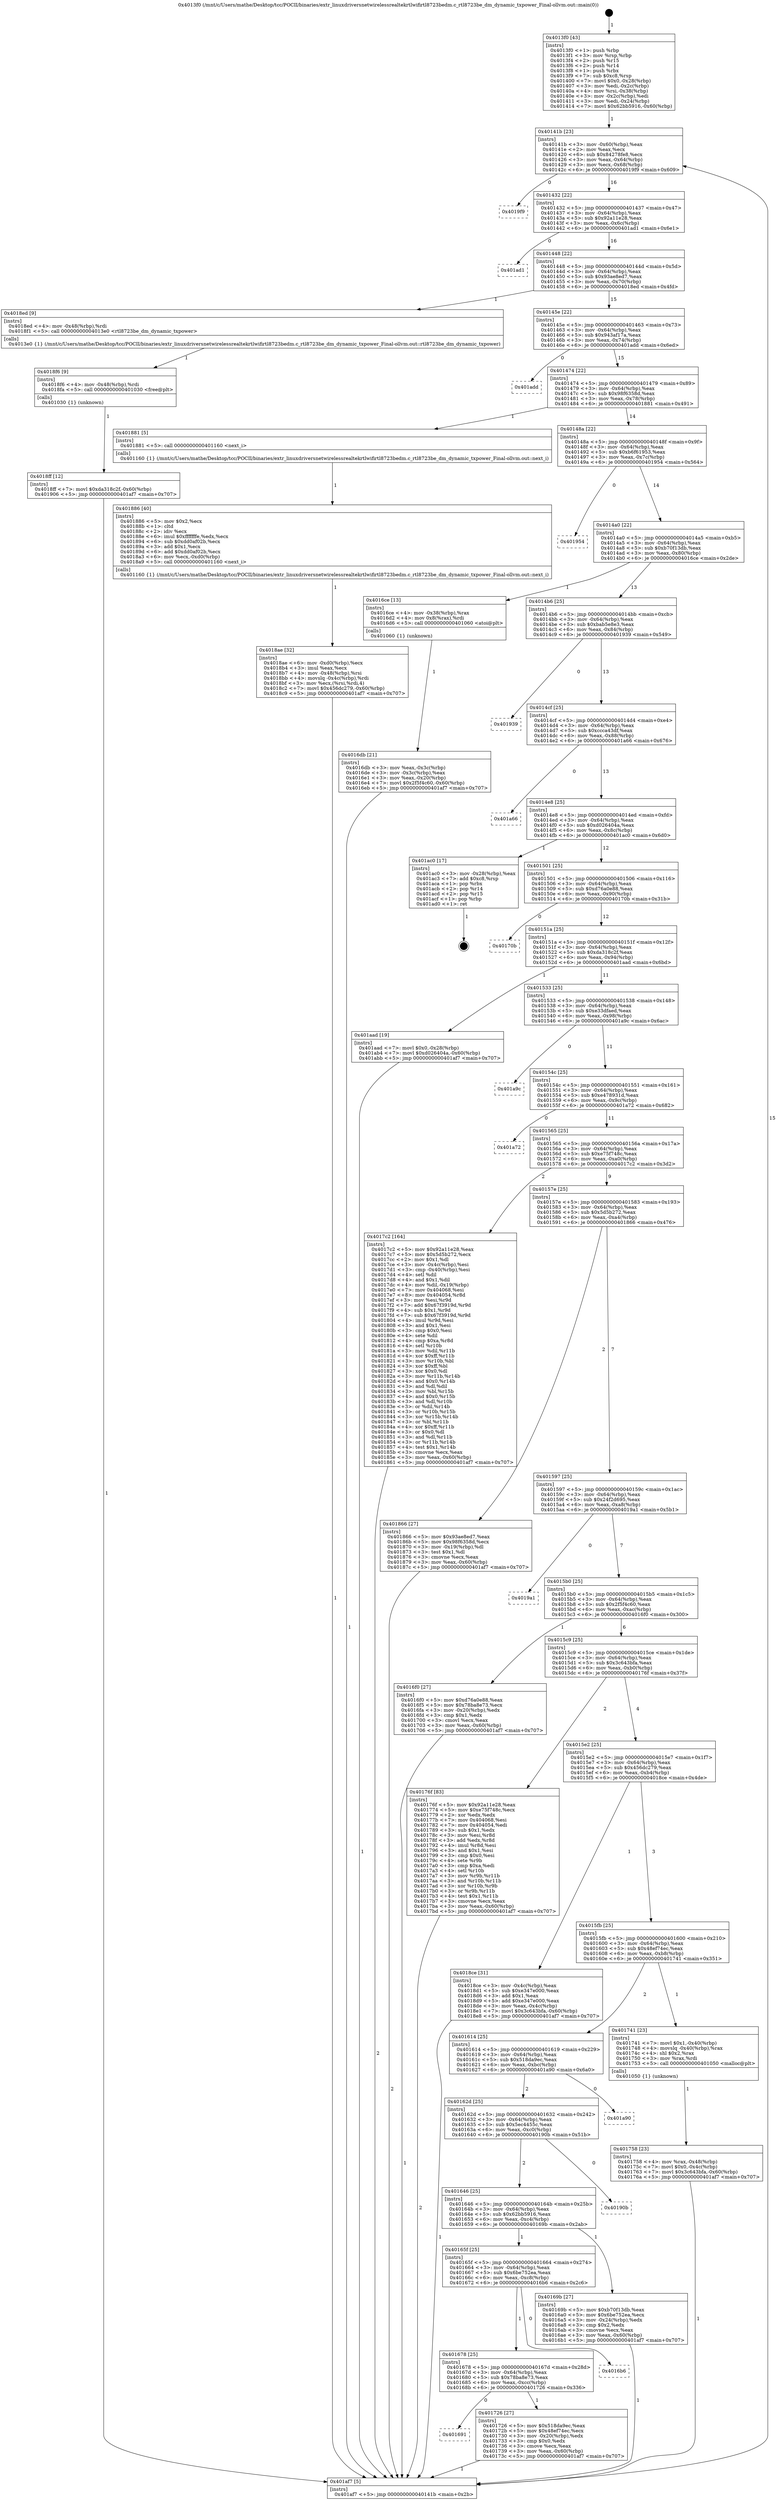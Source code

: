 digraph "0x4013f0" {
  label = "0x4013f0 (/mnt/c/Users/mathe/Desktop/tcc/POCII/binaries/extr_linuxdriversnetwirelessrealtekrtlwifirtl8723bedm.c_rtl8723be_dm_dynamic_txpower_Final-ollvm.out::main(0))"
  labelloc = "t"
  node[shape=record]

  Entry [label="",width=0.3,height=0.3,shape=circle,fillcolor=black,style=filled]
  "0x40141b" [label="{
     0x40141b [23]\l
     | [instrs]\l
     &nbsp;&nbsp;0x40141b \<+3\>: mov -0x60(%rbp),%eax\l
     &nbsp;&nbsp;0x40141e \<+2\>: mov %eax,%ecx\l
     &nbsp;&nbsp;0x401420 \<+6\>: sub $0x84278fe8,%ecx\l
     &nbsp;&nbsp;0x401426 \<+3\>: mov %eax,-0x64(%rbp)\l
     &nbsp;&nbsp;0x401429 \<+3\>: mov %ecx,-0x68(%rbp)\l
     &nbsp;&nbsp;0x40142c \<+6\>: je 00000000004019f9 \<main+0x609\>\l
  }"]
  "0x4019f9" [label="{
     0x4019f9\l
  }", style=dashed]
  "0x401432" [label="{
     0x401432 [22]\l
     | [instrs]\l
     &nbsp;&nbsp;0x401432 \<+5\>: jmp 0000000000401437 \<main+0x47\>\l
     &nbsp;&nbsp;0x401437 \<+3\>: mov -0x64(%rbp),%eax\l
     &nbsp;&nbsp;0x40143a \<+5\>: sub $0x92a11e28,%eax\l
     &nbsp;&nbsp;0x40143f \<+3\>: mov %eax,-0x6c(%rbp)\l
     &nbsp;&nbsp;0x401442 \<+6\>: je 0000000000401ad1 \<main+0x6e1\>\l
  }"]
  Exit [label="",width=0.3,height=0.3,shape=circle,fillcolor=black,style=filled,peripheries=2]
  "0x401ad1" [label="{
     0x401ad1\l
  }", style=dashed]
  "0x401448" [label="{
     0x401448 [22]\l
     | [instrs]\l
     &nbsp;&nbsp;0x401448 \<+5\>: jmp 000000000040144d \<main+0x5d\>\l
     &nbsp;&nbsp;0x40144d \<+3\>: mov -0x64(%rbp),%eax\l
     &nbsp;&nbsp;0x401450 \<+5\>: sub $0x93ae8ed7,%eax\l
     &nbsp;&nbsp;0x401455 \<+3\>: mov %eax,-0x70(%rbp)\l
     &nbsp;&nbsp;0x401458 \<+6\>: je 00000000004018ed \<main+0x4fd\>\l
  }"]
  "0x4018ff" [label="{
     0x4018ff [12]\l
     | [instrs]\l
     &nbsp;&nbsp;0x4018ff \<+7\>: movl $0xda318c2f,-0x60(%rbp)\l
     &nbsp;&nbsp;0x401906 \<+5\>: jmp 0000000000401af7 \<main+0x707\>\l
  }"]
  "0x4018ed" [label="{
     0x4018ed [9]\l
     | [instrs]\l
     &nbsp;&nbsp;0x4018ed \<+4\>: mov -0x48(%rbp),%rdi\l
     &nbsp;&nbsp;0x4018f1 \<+5\>: call 00000000004013e0 \<rtl8723be_dm_dynamic_txpower\>\l
     | [calls]\l
     &nbsp;&nbsp;0x4013e0 \{1\} (/mnt/c/Users/mathe/Desktop/tcc/POCII/binaries/extr_linuxdriversnetwirelessrealtekrtlwifirtl8723bedm.c_rtl8723be_dm_dynamic_txpower_Final-ollvm.out::rtl8723be_dm_dynamic_txpower)\l
  }"]
  "0x40145e" [label="{
     0x40145e [22]\l
     | [instrs]\l
     &nbsp;&nbsp;0x40145e \<+5\>: jmp 0000000000401463 \<main+0x73\>\l
     &nbsp;&nbsp;0x401463 \<+3\>: mov -0x64(%rbp),%eax\l
     &nbsp;&nbsp;0x401466 \<+5\>: sub $0x943af17a,%eax\l
     &nbsp;&nbsp;0x40146b \<+3\>: mov %eax,-0x74(%rbp)\l
     &nbsp;&nbsp;0x40146e \<+6\>: je 0000000000401add \<main+0x6ed\>\l
  }"]
  "0x4018f6" [label="{
     0x4018f6 [9]\l
     | [instrs]\l
     &nbsp;&nbsp;0x4018f6 \<+4\>: mov -0x48(%rbp),%rdi\l
     &nbsp;&nbsp;0x4018fa \<+5\>: call 0000000000401030 \<free@plt\>\l
     | [calls]\l
     &nbsp;&nbsp;0x401030 \{1\} (unknown)\l
  }"]
  "0x401add" [label="{
     0x401add\l
  }", style=dashed]
  "0x401474" [label="{
     0x401474 [22]\l
     | [instrs]\l
     &nbsp;&nbsp;0x401474 \<+5\>: jmp 0000000000401479 \<main+0x89\>\l
     &nbsp;&nbsp;0x401479 \<+3\>: mov -0x64(%rbp),%eax\l
     &nbsp;&nbsp;0x40147c \<+5\>: sub $0x98f6358d,%eax\l
     &nbsp;&nbsp;0x401481 \<+3\>: mov %eax,-0x78(%rbp)\l
     &nbsp;&nbsp;0x401484 \<+6\>: je 0000000000401881 \<main+0x491\>\l
  }"]
  "0x4018ae" [label="{
     0x4018ae [32]\l
     | [instrs]\l
     &nbsp;&nbsp;0x4018ae \<+6\>: mov -0xd0(%rbp),%ecx\l
     &nbsp;&nbsp;0x4018b4 \<+3\>: imul %eax,%ecx\l
     &nbsp;&nbsp;0x4018b7 \<+4\>: mov -0x48(%rbp),%rsi\l
     &nbsp;&nbsp;0x4018bb \<+4\>: movslq -0x4c(%rbp),%rdi\l
     &nbsp;&nbsp;0x4018bf \<+3\>: mov %ecx,(%rsi,%rdi,4)\l
     &nbsp;&nbsp;0x4018c2 \<+7\>: movl $0x456dc279,-0x60(%rbp)\l
     &nbsp;&nbsp;0x4018c9 \<+5\>: jmp 0000000000401af7 \<main+0x707\>\l
  }"]
  "0x401881" [label="{
     0x401881 [5]\l
     | [instrs]\l
     &nbsp;&nbsp;0x401881 \<+5\>: call 0000000000401160 \<next_i\>\l
     | [calls]\l
     &nbsp;&nbsp;0x401160 \{1\} (/mnt/c/Users/mathe/Desktop/tcc/POCII/binaries/extr_linuxdriversnetwirelessrealtekrtlwifirtl8723bedm.c_rtl8723be_dm_dynamic_txpower_Final-ollvm.out::next_i)\l
  }"]
  "0x40148a" [label="{
     0x40148a [22]\l
     | [instrs]\l
     &nbsp;&nbsp;0x40148a \<+5\>: jmp 000000000040148f \<main+0x9f\>\l
     &nbsp;&nbsp;0x40148f \<+3\>: mov -0x64(%rbp),%eax\l
     &nbsp;&nbsp;0x401492 \<+5\>: sub $0xb6f61953,%eax\l
     &nbsp;&nbsp;0x401497 \<+3\>: mov %eax,-0x7c(%rbp)\l
     &nbsp;&nbsp;0x40149a \<+6\>: je 0000000000401954 \<main+0x564\>\l
  }"]
  "0x401886" [label="{
     0x401886 [40]\l
     | [instrs]\l
     &nbsp;&nbsp;0x401886 \<+5\>: mov $0x2,%ecx\l
     &nbsp;&nbsp;0x40188b \<+1\>: cltd\l
     &nbsp;&nbsp;0x40188c \<+2\>: idiv %ecx\l
     &nbsp;&nbsp;0x40188e \<+6\>: imul $0xfffffffe,%edx,%ecx\l
     &nbsp;&nbsp;0x401894 \<+6\>: sub $0xdd0af02b,%ecx\l
     &nbsp;&nbsp;0x40189a \<+3\>: add $0x1,%ecx\l
     &nbsp;&nbsp;0x40189d \<+6\>: add $0xdd0af02b,%ecx\l
     &nbsp;&nbsp;0x4018a3 \<+6\>: mov %ecx,-0xd0(%rbp)\l
     &nbsp;&nbsp;0x4018a9 \<+5\>: call 0000000000401160 \<next_i\>\l
     | [calls]\l
     &nbsp;&nbsp;0x401160 \{1\} (/mnt/c/Users/mathe/Desktop/tcc/POCII/binaries/extr_linuxdriversnetwirelessrealtekrtlwifirtl8723bedm.c_rtl8723be_dm_dynamic_txpower_Final-ollvm.out::next_i)\l
  }"]
  "0x401954" [label="{
     0x401954\l
  }", style=dashed]
  "0x4014a0" [label="{
     0x4014a0 [22]\l
     | [instrs]\l
     &nbsp;&nbsp;0x4014a0 \<+5\>: jmp 00000000004014a5 \<main+0xb5\>\l
     &nbsp;&nbsp;0x4014a5 \<+3\>: mov -0x64(%rbp),%eax\l
     &nbsp;&nbsp;0x4014a8 \<+5\>: sub $0xb70f13db,%eax\l
     &nbsp;&nbsp;0x4014ad \<+3\>: mov %eax,-0x80(%rbp)\l
     &nbsp;&nbsp;0x4014b0 \<+6\>: je 00000000004016ce \<main+0x2de\>\l
  }"]
  "0x401758" [label="{
     0x401758 [23]\l
     | [instrs]\l
     &nbsp;&nbsp;0x401758 \<+4\>: mov %rax,-0x48(%rbp)\l
     &nbsp;&nbsp;0x40175c \<+7\>: movl $0x0,-0x4c(%rbp)\l
     &nbsp;&nbsp;0x401763 \<+7\>: movl $0x3c643bfa,-0x60(%rbp)\l
     &nbsp;&nbsp;0x40176a \<+5\>: jmp 0000000000401af7 \<main+0x707\>\l
  }"]
  "0x4016ce" [label="{
     0x4016ce [13]\l
     | [instrs]\l
     &nbsp;&nbsp;0x4016ce \<+4\>: mov -0x38(%rbp),%rax\l
     &nbsp;&nbsp;0x4016d2 \<+4\>: mov 0x8(%rax),%rdi\l
     &nbsp;&nbsp;0x4016d6 \<+5\>: call 0000000000401060 \<atoi@plt\>\l
     | [calls]\l
     &nbsp;&nbsp;0x401060 \{1\} (unknown)\l
  }"]
  "0x4014b6" [label="{
     0x4014b6 [25]\l
     | [instrs]\l
     &nbsp;&nbsp;0x4014b6 \<+5\>: jmp 00000000004014bb \<main+0xcb\>\l
     &nbsp;&nbsp;0x4014bb \<+3\>: mov -0x64(%rbp),%eax\l
     &nbsp;&nbsp;0x4014be \<+5\>: sub $0xbab5e8e3,%eax\l
     &nbsp;&nbsp;0x4014c3 \<+6\>: mov %eax,-0x84(%rbp)\l
     &nbsp;&nbsp;0x4014c9 \<+6\>: je 0000000000401939 \<main+0x549\>\l
  }"]
  "0x401691" [label="{
     0x401691\l
  }", style=dashed]
  "0x401939" [label="{
     0x401939\l
  }", style=dashed]
  "0x4014cf" [label="{
     0x4014cf [25]\l
     | [instrs]\l
     &nbsp;&nbsp;0x4014cf \<+5\>: jmp 00000000004014d4 \<main+0xe4\>\l
     &nbsp;&nbsp;0x4014d4 \<+3\>: mov -0x64(%rbp),%eax\l
     &nbsp;&nbsp;0x4014d7 \<+5\>: sub $0xccca43df,%eax\l
     &nbsp;&nbsp;0x4014dc \<+6\>: mov %eax,-0x88(%rbp)\l
     &nbsp;&nbsp;0x4014e2 \<+6\>: je 0000000000401a66 \<main+0x676\>\l
  }"]
  "0x401726" [label="{
     0x401726 [27]\l
     | [instrs]\l
     &nbsp;&nbsp;0x401726 \<+5\>: mov $0x518da9ec,%eax\l
     &nbsp;&nbsp;0x40172b \<+5\>: mov $0x48ef74ec,%ecx\l
     &nbsp;&nbsp;0x401730 \<+3\>: mov -0x20(%rbp),%edx\l
     &nbsp;&nbsp;0x401733 \<+3\>: cmp $0x0,%edx\l
     &nbsp;&nbsp;0x401736 \<+3\>: cmove %ecx,%eax\l
     &nbsp;&nbsp;0x401739 \<+3\>: mov %eax,-0x60(%rbp)\l
     &nbsp;&nbsp;0x40173c \<+5\>: jmp 0000000000401af7 \<main+0x707\>\l
  }"]
  "0x401a66" [label="{
     0x401a66\l
  }", style=dashed]
  "0x4014e8" [label="{
     0x4014e8 [25]\l
     | [instrs]\l
     &nbsp;&nbsp;0x4014e8 \<+5\>: jmp 00000000004014ed \<main+0xfd\>\l
     &nbsp;&nbsp;0x4014ed \<+3\>: mov -0x64(%rbp),%eax\l
     &nbsp;&nbsp;0x4014f0 \<+5\>: sub $0xd026404a,%eax\l
     &nbsp;&nbsp;0x4014f5 \<+6\>: mov %eax,-0x8c(%rbp)\l
     &nbsp;&nbsp;0x4014fb \<+6\>: je 0000000000401ac0 \<main+0x6d0\>\l
  }"]
  "0x401678" [label="{
     0x401678 [25]\l
     | [instrs]\l
     &nbsp;&nbsp;0x401678 \<+5\>: jmp 000000000040167d \<main+0x28d\>\l
     &nbsp;&nbsp;0x40167d \<+3\>: mov -0x64(%rbp),%eax\l
     &nbsp;&nbsp;0x401680 \<+5\>: sub $0x78ba8e73,%eax\l
     &nbsp;&nbsp;0x401685 \<+6\>: mov %eax,-0xcc(%rbp)\l
     &nbsp;&nbsp;0x40168b \<+6\>: je 0000000000401726 \<main+0x336\>\l
  }"]
  "0x401ac0" [label="{
     0x401ac0 [17]\l
     | [instrs]\l
     &nbsp;&nbsp;0x401ac0 \<+3\>: mov -0x28(%rbp),%eax\l
     &nbsp;&nbsp;0x401ac3 \<+7\>: add $0xc8,%rsp\l
     &nbsp;&nbsp;0x401aca \<+1\>: pop %rbx\l
     &nbsp;&nbsp;0x401acb \<+2\>: pop %r14\l
     &nbsp;&nbsp;0x401acd \<+2\>: pop %r15\l
     &nbsp;&nbsp;0x401acf \<+1\>: pop %rbp\l
     &nbsp;&nbsp;0x401ad0 \<+1\>: ret\l
  }"]
  "0x401501" [label="{
     0x401501 [25]\l
     | [instrs]\l
     &nbsp;&nbsp;0x401501 \<+5\>: jmp 0000000000401506 \<main+0x116\>\l
     &nbsp;&nbsp;0x401506 \<+3\>: mov -0x64(%rbp),%eax\l
     &nbsp;&nbsp;0x401509 \<+5\>: sub $0xd76a0e88,%eax\l
     &nbsp;&nbsp;0x40150e \<+6\>: mov %eax,-0x90(%rbp)\l
     &nbsp;&nbsp;0x401514 \<+6\>: je 000000000040170b \<main+0x31b\>\l
  }"]
  "0x4016b6" [label="{
     0x4016b6\l
  }", style=dashed]
  "0x40170b" [label="{
     0x40170b\l
  }", style=dashed]
  "0x40151a" [label="{
     0x40151a [25]\l
     | [instrs]\l
     &nbsp;&nbsp;0x40151a \<+5\>: jmp 000000000040151f \<main+0x12f\>\l
     &nbsp;&nbsp;0x40151f \<+3\>: mov -0x64(%rbp),%eax\l
     &nbsp;&nbsp;0x401522 \<+5\>: sub $0xda318c2f,%eax\l
     &nbsp;&nbsp;0x401527 \<+6\>: mov %eax,-0x94(%rbp)\l
     &nbsp;&nbsp;0x40152d \<+6\>: je 0000000000401aad \<main+0x6bd\>\l
  }"]
  "0x4016db" [label="{
     0x4016db [21]\l
     | [instrs]\l
     &nbsp;&nbsp;0x4016db \<+3\>: mov %eax,-0x3c(%rbp)\l
     &nbsp;&nbsp;0x4016de \<+3\>: mov -0x3c(%rbp),%eax\l
     &nbsp;&nbsp;0x4016e1 \<+3\>: mov %eax,-0x20(%rbp)\l
     &nbsp;&nbsp;0x4016e4 \<+7\>: movl $0x2f5f4c60,-0x60(%rbp)\l
     &nbsp;&nbsp;0x4016eb \<+5\>: jmp 0000000000401af7 \<main+0x707\>\l
  }"]
  "0x401aad" [label="{
     0x401aad [19]\l
     | [instrs]\l
     &nbsp;&nbsp;0x401aad \<+7\>: movl $0x0,-0x28(%rbp)\l
     &nbsp;&nbsp;0x401ab4 \<+7\>: movl $0xd026404a,-0x60(%rbp)\l
     &nbsp;&nbsp;0x401abb \<+5\>: jmp 0000000000401af7 \<main+0x707\>\l
  }"]
  "0x401533" [label="{
     0x401533 [25]\l
     | [instrs]\l
     &nbsp;&nbsp;0x401533 \<+5\>: jmp 0000000000401538 \<main+0x148\>\l
     &nbsp;&nbsp;0x401538 \<+3\>: mov -0x64(%rbp),%eax\l
     &nbsp;&nbsp;0x40153b \<+5\>: sub $0xe33dfaed,%eax\l
     &nbsp;&nbsp;0x401540 \<+6\>: mov %eax,-0x98(%rbp)\l
     &nbsp;&nbsp;0x401546 \<+6\>: je 0000000000401a9c \<main+0x6ac\>\l
  }"]
  "0x4013f0" [label="{
     0x4013f0 [43]\l
     | [instrs]\l
     &nbsp;&nbsp;0x4013f0 \<+1\>: push %rbp\l
     &nbsp;&nbsp;0x4013f1 \<+3\>: mov %rsp,%rbp\l
     &nbsp;&nbsp;0x4013f4 \<+2\>: push %r15\l
     &nbsp;&nbsp;0x4013f6 \<+2\>: push %r14\l
     &nbsp;&nbsp;0x4013f8 \<+1\>: push %rbx\l
     &nbsp;&nbsp;0x4013f9 \<+7\>: sub $0xc8,%rsp\l
     &nbsp;&nbsp;0x401400 \<+7\>: movl $0x0,-0x28(%rbp)\l
     &nbsp;&nbsp;0x401407 \<+3\>: mov %edi,-0x2c(%rbp)\l
     &nbsp;&nbsp;0x40140a \<+4\>: mov %rsi,-0x38(%rbp)\l
     &nbsp;&nbsp;0x40140e \<+3\>: mov -0x2c(%rbp),%edi\l
     &nbsp;&nbsp;0x401411 \<+3\>: mov %edi,-0x24(%rbp)\l
     &nbsp;&nbsp;0x401414 \<+7\>: movl $0x62bb5916,-0x60(%rbp)\l
  }"]
  "0x401a9c" [label="{
     0x401a9c\l
  }", style=dashed]
  "0x40154c" [label="{
     0x40154c [25]\l
     | [instrs]\l
     &nbsp;&nbsp;0x40154c \<+5\>: jmp 0000000000401551 \<main+0x161\>\l
     &nbsp;&nbsp;0x401551 \<+3\>: mov -0x64(%rbp),%eax\l
     &nbsp;&nbsp;0x401554 \<+5\>: sub $0xe478931d,%eax\l
     &nbsp;&nbsp;0x401559 \<+6\>: mov %eax,-0x9c(%rbp)\l
     &nbsp;&nbsp;0x40155f \<+6\>: je 0000000000401a72 \<main+0x682\>\l
  }"]
  "0x401af7" [label="{
     0x401af7 [5]\l
     | [instrs]\l
     &nbsp;&nbsp;0x401af7 \<+5\>: jmp 000000000040141b \<main+0x2b\>\l
  }"]
  "0x401a72" [label="{
     0x401a72\l
  }", style=dashed]
  "0x401565" [label="{
     0x401565 [25]\l
     | [instrs]\l
     &nbsp;&nbsp;0x401565 \<+5\>: jmp 000000000040156a \<main+0x17a\>\l
     &nbsp;&nbsp;0x40156a \<+3\>: mov -0x64(%rbp),%eax\l
     &nbsp;&nbsp;0x40156d \<+5\>: sub $0xe75f748c,%eax\l
     &nbsp;&nbsp;0x401572 \<+6\>: mov %eax,-0xa0(%rbp)\l
     &nbsp;&nbsp;0x401578 \<+6\>: je 00000000004017c2 \<main+0x3d2\>\l
  }"]
  "0x40165f" [label="{
     0x40165f [25]\l
     | [instrs]\l
     &nbsp;&nbsp;0x40165f \<+5\>: jmp 0000000000401664 \<main+0x274\>\l
     &nbsp;&nbsp;0x401664 \<+3\>: mov -0x64(%rbp),%eax\l
     &nbsp;&nbsp;0x401667 \<+5\>: sub $0x6be752ea,%eax\l
     &nbsp;&nbsp;0x40166c \<+6\>: mov %eax,-0xc8(%rbp)\l
     &nbsp;&nbsp;0x401672 \<+6\>: je 00000000004016b6 \<main+0x2c6\>\l
  }"]
  "0x4017c2" [label="{
     0x4017c2 [164]\l
     | [instrs]\l
     &nbsp;&nbsp;0x4017c2 \<+5\>: mov $0x92a11e28,%eax\l
     &nbsp;&nbsp;0x4017c7 \<+5\>: mov $0x5d5b272,%ecx\l
     &nbsp;&nbsp;0x4017cc \<+2\>: mov $0x1,%dl\l
     &nbsp;&nbsp;0x4017ce \<+3\>: mov -0x4c(%rbp),%esi\l
     &nbsp;&nbsp;0x4017d1 \<+3\>: cmp -0x40(%rbp),%esi\l
     &nbsp;&nbsp;0x4017d4 \<+4\>: setl %dil\l
     &nbsp;&nbsp;0x4017d8 \<+4\>: and $0x1,%dil\l
     &nbsp;&nbsp;0x4017dc \<+4\>: mov %dil,-0x19(%rbp)\l
     &nbsp;&nbsp;0x4017e0 \<+7\>: mov 0x404068,%esi\l
     &nbsp;&nbsp;0x4017e7 \<+8\>: mov 0x404054,%r8d\l
     &nbsp;&nbsp;0x4017ef \<+3\>: mov %esi,%r9d\l
     &nbsp;&nbsp;0x4017f2 \<+7\>: add $0x67f3919d,%r9d\l
     &nbsp;&nbsp;0x4017f9 \<+4\>: sub $0x1,%r9d\l
     &nbsp;&nbsp;0x4017fd \<+7\>: sub $0x67f3919d,%r9d\l
     &nbsp;&nbsp;0x401804 \<+4\>: imul %r9d,%esi\l
     &nbsp;&nbsp;0x401808 \<+3\>: and $0x1,%esi\l
     &nbsp;&nbsp;0x40180b \<+3\>: cmp $0x0,%esi\l
     &nbsp;&nbsp;0x40180e \<+4\>: sete %dil\l
     &nbsp;&nbsp;0x401812 \<+4\>: cmp $0xa,%r8d\l
     &nbsp;&nbsp;0x401816 \<+4\>: setl %r10b\l
     &nbsp;&nbsp;0x40181a \<+3\>: mov %dil,%r11b\l
     &nbsp;&nbsp;0x40181d \<+4\>: xor $0xff,%r11b\l
     &nbsp;&nbsp;0x401821 \<+3\>: mov %r10b,%bl\l
     &nbsp;&nbsp;0x401824 \<+3\>: xor $0xff,%bl\l
     &nbsp;&nbsp;0x401827 \<+3\>: xor $0x0,%dl\l
     &nbsp;&nbsp;0x40182a \<+3\>: mov %r11b,%r14b\l
     &nbsp;&nbsp;0x40182d \<+4\>: and $0x0,%r14b\l
     &nbsp;&nbsp;0x401831 \<+3\>: and %dl,%dil\l
     &nbsp;&nbsp;0x401834 \<+3\>: mov %bl,%r15b\l
     &nbsp;&nbsp;0x401837 \<+4\>: and $0x0,%r15b\l
     &nbsp;&nbsp;0x40183b \<+3\>: and %dl,%r10b\l
     &nbsp;&nbsp;0x40183e \<+3\>: or %dil,%r14b\l
     &nbsp;&nbsp;0x401841 \<+3\>: or %r10b,%r15b\l
     &nbsp;&nbsp;0x401844 \<+3\>: xor %r15b,%r14b\l
     &nbsp;&nbsp;0x401847 \<+3\>: or %bl,%r11b\l
     &nbsp;&nbsp;0x40184a \<+4\>: xor $0xff,%r11b\l
     &nbsp;&nbsp;0x40184e \<+3\>: or $0x0,%dl\l
     &nbsp;&nbsp;0x401851 \<+3\>: and %dl,%r11b\l
     &nbsp;&nbsp;0x401854 \<+3\>: or %r11b,%r14b\l
     &nbsp;&nbsp;0x401857 \<+4\>: test $0x1,%r14b\l
     &nbsp;&nbsp;0x40185b \<+3\>: cmovne %ecx,%eax\l
     &nbsp;&nbsp;0x40185e \<+3\>: mov %eax,-0x60(%rbp)\l
     &nbsp;&nbsp;0x401861 \<+5\>: jmp 0000000000401af7 \<main+0x707\>\l
  }"]
  "0x40157e" [label="{
     0x40157e [25]\l
     | [instrs]\l
     &nbsp;&nbsp;0x40157e \<+5\>: jmp 0000000000401583 \<main+0x193\>\l
     &nbsp;&nbsp;0x401583 \<+3\>: mov -0x64(%rbp),%eax\l
     &nbsp;&nbsp;0x401586 \<+5\>: sub $0x5d5b272,%eax\l
     &nbsp;&nbsp;0x40158b \<+6\>: mov %eax,-0xa4(%rbp)\l
     &nbsp;&nbsp;0x401591 \<+6\>: je 0000000000401866 \<main+0x476\>\l
  }"]
  "0x40169b" [label="{
     0x40169b [27]\l
     | [instrs]\l
     &nbsp;&nbsp;0x40169b \<+5\>: mov $0xb70f13db,%eax\l
     &nbsp;&nbsp;0x4016a0 \<+5\>: mov $0x6be752ea,%ecx\l
     &nbsp;&nbsp;0x4016a5 \<+3\>: mov -0x24(%rbp),%edx\l
     &nbsp;&nbsp;0x4016a8 \<+3\>: cmp $0x2,%edx\l
     &nbsp;&nbsp;0x4016ab \<+3\>: cmovne %ecx,%eax\l
     &nbsp;&nbsp;0x4016ae \<+3\>: mov %eax,-0x60(%rbp)\l
     &nbsp;&nbsp;0x4016b1 \<+5\>: jmp 0000000000401af7 \<main+0x707\>\l
  }"]
  "0x401866" [label="{
     0x401866 [27]\l
     | [instrs]\l
     &nbsp;&nbsp;0x401866 \<+5\>: mov $0x93ae8ed7,%eax\l
     &nbsp;&nbsp;0x40186b \<+5\>: mov $0x98f6358d,%ecx\l
     &nbsp;&nbsp;0x401870 \<+3\>: mov -0x19(%rbp),%dl\l
     &nbsp;&nbsp;0x401873 \<+3\>: test $0x1,%dl\l
     &nbsp;&nbsp;0x401876 \<+3\>: cmovne %ecx,%eax\l
     &nbsp;&nbsp;0x401879 \<+3\>: mov %eax,-0x60(%rbp)\l
     &nbsp;&nbsp;0x40187c \<+5\>: jmp 0000000000401af7 \<main+0x707\>\l
  }"]
  "0x401597" [label="{
     0x401597 [25]\l
     | [instrs]\l
     &nbsp;&nbsp;0x401597 \<+5\>: jmp 000000000040159c \<main+0x1ac\>\l
     &nbsp;&nbsp;0x40159c \<+3\>: mov -0x64(%rbp),%eax\l
     &nbsp;&nbsp;0x40159f \<+5\>: sub $0x24f2d695,%eax\l
     &nbsp;&nbsp;0x4015a4 \<+6\>: mov %eax,-0xa8(%rbp)\l
     &nbsp;&nbsp;0x4015aa \<+6\>: je 00000000004019a1 \<main+0x5b1\>\l
  }"]
  "0x401646" [label="{
     0x401646 [25]\l
     | [instrs]\l
     &nbsp;&nbsp;0x401646 \<+5\>: jmp 000000000040164b \<main+0x25b\>\l
     &nbsp;&nbsp;0x40164b \<+3\>: mov -0x64(%rbp),%eax\l
     &nbsp;&nbsp;0x40164e \<+5\>: sub $0x62bb5916,%eax\l
     &nbsp;&nbsp;0x401653 \<+6\>: mov %eax,-0xc4(%rbp)\l
     &nbsp;&nbsp;0x401659 \<+6\>: je 000000000040169b \<main+0x2ab\>\l
  }"]
  "0x4019a1" [label="{
     0x4019a1\l
  }", style=dashed]
  "0x4015b0" [label="{
     0x4015b0 [25]\l
     | [instrs]\l
     &nbsp;&nbsp;0x4015b0 \<+5\>: jmp 00000000004015b5 \<main+0x1c5\>\l
     &nbsp;&nbsp;0x4015b5 \<+3\>: mov -0x64(%rbp),%eax\l
     &nbsp;&nbsp;0x4015b8 \<+5\>: sub $0x2f5f4c60,%eax\l
     &nbsp;&nbsp;0x4015bd \<+6\>: mov %eax,-0xac(%rbp)\l
     &nbsp;&nbsp;0x4015c3 \<+6\>: je 00000000004016f0 \<main+0x300\>\l
  }"]
  "0x40190b" [label="{
     0x40190b\l
  }", style=dashed]
  "0x4016f0" [label="{
     0x4016f0 [27]\l
     | [instrs]\l
     &nbsp;&nbsp;0x4016f0 \<+5\>: mov $0xd76a0e88,%eax\l
     &nbsp;&nbsp;0x4016f5 \<+5\>: mov $0x78ba8e73,%ecx\l
     &nbsp;&nbsp;0x4016fa \<+3\>: mov -0x20(%rbp),%edx\l
     &nbsp;&nbsp;0x4016fd \<+3\>: cmp $0x1,%edx\l
     &nbsp;&nbsp;0x401700 \<+3\>: cmovl %ecx,%eax\l
     &nbsp;&nbsp;0x401703 \<+3\>: mov %eax,-0x60(%rbp)\l
     &nbsp;&nbsp;0x401706 \<+5\>: jmp 0000000000401af7 \<main+0x707\>\l
  }"]
  "0x4015c9" [label="{
     0x4015c9 [25]\l
     | [instrs]\l
     &nbsp;&nbsp;0x4015c9 \<+5\>: jmp 00000000004015ce \<main+0x1de\>\l
     &nbsp;&nbsp;0x4015ce \<+3\>: mov -0x64(%rbp),%eax\l
     &nbsp;&nbsp;0x4015d1 \<+5\>: sub $0x3c643bfa,%eax\l
     &nbsp;&nbsp;0x4015d6 \<+6\>: mov %eax,-0xb0(%rbp)\l
     &nbsp;&nbsp;0x4015dc \<+6\>: je 000000000040176f \<main+0x37f\>\l
  }"]
  "0x40162d" [label="{
     0x40162d [25]\l
     | [instrs]\l
     &nbsp;&nbsp;0x40162d \<+5\>: jmp 0000000000401632 \<main+0x242\>\l
     &nbsp;&nbsp;0x401632 \<+3\>: mov -0x64(%rbp),%eax\l
     &nbsp;&nbsp;0x401635 \<+5\>: sub $0x5ec4455c,%eax\l
     &nbsp;&nbsp;0x40163a \<+6\>: mov %eax,-0xc0(%rbp)\l
     &nbsp;&nbsp;0x401640 \<+6\>: je 000000000040190b \<main+0x51b\>\l
  }"]
  "0x40176f" [label="{
     0x40176f [83]\l
     | [instrs]\l
     &nbsp;&nbsp;0x40176f \<+5\>: mov $0x92a11e28,%eax\l
     &nbsp;&nbsp;0x401774 \<+5\>: mov $0xe75f748c,%ecx\l
     &nbsp;&nbsp;0x401779 \<+2\>: xor %edx,%edx\l
     &nbsp;&nbsp;0x40177b \<+7\>: mov 0x404068,%esi\l
     &nbsp;&nbsp;0x401782 \<+7\>: mov 0x404054,%edi\l
     &nbsp;&nbsp;0x401789 \<+3\>: sub $0x1,%edx\l
     &nbsp;&nbsp;0x40178c \<+3\>: mov %esi,%r8d\l
     &nbsp;&nbsp;0x40178f \<+3\>: add %edx,%r8d\l
     &nbsp;&nbsp;0x401792 \<+4\>: imul %r8d,%esi\l
     &nbsp;&nbsp;0x401796 \<+3\>: and $0x1,%esi\l
     &nbsp;&nbsp;0x401799 \<+3\>: cmp $0x0,%esi\l
     &nbsp;&nbsp;0x40179c \<+4\>: sete %r9b\l
     &nbsp;&nbsp;0x4017a0 \<+3\>: cmp $0xa,%edi\l
     &nbsp;&nbsp;0x4017a3 \<+4\>: setl %r10b\l
     &nbsp;&nbsp;0x4017a7 \<+3\>: mov %r9b,%r11b\l
     &nbsp;&nbsp;0x4017aa \<+3\>: and %r10b,%r11b\l
     &nbsp;&nbsp;0x4017ad \<+3\>: xor %r10b,%r9b\l
     &nbsp;&nbsp;0x4017b0 \<+3\>: or %r9b,%r11b\l
     &nbsp;&nbsp;0x4017b3 \<+4\>: test $0x1,%r11b\l
     &nbsp;&nbsp;0x4017b7 \<+3\>: cmovne %ecx,%eax\l
     &nbsp;&nbsp;0x4017ba \<+3\>: mov %eax,-0x60(%rbp)\l
     &nbsp;&nbsp;0x4017bd \<+5\>: jmp 0000000000401af7 \<main+0x707\>\l
  }"]
  "0x4015e2" [label="{
     0x4015e2 [25]\l
     | [instrs]\l
     &nbsp;&nbsp;0x4015e2 \<+5\>: jmp 00000000004015e7 \<main+0x1f7\>\l
     &nbsp;&nbsp;0x4015e7 \<+3\>: mov -0x64(%rbp),%eax\l
     &nbsp;&nbsp;0x4015ea \<+5\>: sub $0x456dc279,%eax\l
     &nbsp;&nbsp;0x4015ef \<+6\>: mov %eax,-0xb4(%rbp)\l
     &nbsp;&nbsp;0x4015f5 \<+6\>: je 00000000004018ce \<main+0x4de\>\l
  }"]
  "0x401a90" [label="{
     0x401a90\l
  }", style=dashed]
  "0x4018ce" [label="{
     0x4018ce [31]\l
     | [instrs]\l
     &nbsp;&nbsp;0x4018ce \<+3\>: mov -0x4c(%rbp),%eax\l
     &nbsp;&nbsp;0x4018d1 \<+5\>: sub $0xe347e000,%eax\l
     &nbsp;&nbsp;0x4018d6 \<+3\>: add $0x1,%eax\l
     &nbsp;&nbsp;0x4018d9 \<+5\>: add $0xe347e000,%eax\l
     &nbsp;&nbsp;0x4018de \<+3\>: mov %eax,-0x4c(%rbp)\l
     &nbsp;&nbsp;0x4018e1 \<+7\>: movl $0x3c643bfa,-0x60(%rbp)\l
     &nbsp;&nbsp;0x4018e8 \<+5\>: jmp 0000000000401af7 \<main+0x707\>\l
  }"]
  "0x4015fb" [label="{
     0x4015fb [25]\l
     | [instrs]\l
     &nbsp;&nbsp;0x4015fb \<+5\>: jmp 0000000000401600 \<main+0x210\>\l
     &nbsp;&nbsp;0x401600 \<+3\>: mov -0x64(%rbp),%eax\l
     &nbsp;&nbsp;0x401603 \<+5\>: sub $0x48ef74ec,%eax\l
     &nbsp;&nbsp;0x401608 \<+6\>: mov %eax,-0xb8(%rbp)\l
     &nbsp;&nbsp;0x40160e \<+6\>: je 0000000000401741 \<main+0x351\>\l
  }"]
  "0x401614" [label="{
     0x401614 [25]\l
     | [instrs]\l
     &nbsp;&nbsp;0x401614 \<+5\>: jmp 0000000000401619 \<main+0x229\>\l
     &nbsp;&nbsp;0x401619 \<+3\>: mov -0x64(%rbp),%eax\l
     &nbsp;&nbsp;0x40161c \<+5\>: sub $0x518da9ec,%eax\l
     &nbsp;&nbsp;0x401621 \<+6\>: mov %eax,-0xbc(%rbp)\l
     &nbsp;&nbsp;0x401627 \<+6\>: je 0000000000401a90 \<main+0x6a0\>\l
  }"]
  "0x401741" [label="{
     0x401741 [23]\l
     | [instrs]\l
     &nbsp;&nbsp;0x401741 \<+7\>: movl $0x1,-0x40(%rbp)\l
     &nbsp;&nbsp;0x401748 \<+4\>: movslq -0x40(%rbp),%rax\l
     &nbsp;&nbsp;0x40174c \<+4\>: shl $0x2,%rax\l
     &nbsp;&nbsp;0x401750 \<+3\>: mov %rax,%rdi\l
     &nbsp;&nbsp;0x401753 \<+5\>: call 0000000000401050 \<malloc@plt\>\l
     | [calls]\l
     &nbsp;&nbsp;0x401050 \{1\} (unknown)\l
  }"]
  Entry -> "0x4013f0" [label=" 1"]
  "0x40141b" -> "0x4019f9" [label=" 0"]
  "0x40141b" -> "0x401432" [label=" 16"]
  "0x401ac0" -> Exit [label=" 1"]
  "0x401432" -> "0x401ad1" [label=" 0"]
  "0x401432" -> "0x401448" [label=" 16"]
  "0x401aad" -> "0x401af7" [label=" 1"]
  "0x401448" -> "0x4018ed" [label=" 1"]
  "0x401448" -> "0x40145e" [label=" 15"]
  "0x4018ff" -> "0x401af7" [label=" 1"]
  "0x40145e" -> "0x401add" [label=" 0"]
  "0x40145e" -> "0x401474" [label=" 15"]
  "0x4018f6" -> "0x4018ff" [label=" 1"]
  "0x401474" -> "0x401881" [label=" 1"]
  "0x401474" -> "0x40148a" [label=" 14"]
  "0x4018ed" -> "0x4018f6" [label=" 1"]
  "0x40148a" -> "0x401954" [label=" 0"]
  "0x40148a" -> "0x4014a0" [label=" 14"]
  "0x4018ce" -> "0x401af7" [label=" 1"]
  "0x4014a0" -> "0x4016ce" [label=" 1"]
  "0x4014a0" -> "0x4014b6" [label=" 13"]
  "0x4018ae" -> "0x401af7" [label=" 1"]
  "0x4014b6" -> "0x401939" [label=" 0"]
  "0x4014b6" -> "0x4014cf" [label=" 13"]
  "0x401886" -> "0x4018ae" [label=" 1"]
  "0x4014cf" -> "0x401a66" [label=" 0"]
  "0x4014cf" -> "0x4014e8" [label=" 13"]
  "0x401881" -> "0x401886" [label=" 1"]
  "0x4014e8" -> "0x401ac0" [label=" 1"]
  "0x4014e8" -> "0x401501" [label=" 12"]
  "0x4017c2" -> "0x401af7" [label=" 2"]
  "0x401501" -> "0x40170b" [label=" 0"]
  "0x401501" -> "0x40151a" [label=" 12"]
  "0x40176f" -> "0x401af7" [label=" 2"]
  "0x40151a" -> "0x401aad" [label=" 1"]
  "0x40151a" -> "0x401533" [label=" 11"]
  "0x401741" -> "0x401758" [label=" 1"]
  "0x401533" -> "0x401a9c" [label=" 0"]
  "0x401533" -> "0x40154c" [label=" 11"]
  "0x401726" -> "0x401af7" [label=" 1"]
  "0x40154c" -> "0x401a72" [label=" 0"]
  "0x40154c" -> "0x401565" [label=" 11"]
  "0x401678" -> "0x401691" [label=" 0"]
  "0x401565" -> "0x4017c2" [label=" 2"]
  "0x401565" -> "0x40157e" [label=" 9"]
  "0x401678" -> "0x401726" [label=" 1"]
  "0x40157e" -> "0x401866" [label=" 2"]
  "0x40157e" -> "0x401597" [label=" 7"]
  "0x401866" -> "0x401af7" [label=" 2"]
  "0x401597" -> "0x4019a1" [label=" 0"]
  "0x401597" -> "0x4015b0" [label=" 7"]
  "0x40165f" -> "0x4016b6" [label=" 0"]
  "0x4015b0" -> "0x4016f0" [label=" 1"]
  "0x4015b0" -> "0x4015c9" [label=" 6"]
  "0x401758" -> "0x401af7" [label=" 1"]
  "0x4015c9" -> "0x40176f" [label=" 2"]
  "0x4015c9" -> "0x4015e2" [label=" 4"]
  "0x4016db" -> "0x401af7" [label=" 1"]
  "0x4015e2" -> "0x4018ce" [label=" 1"]
  "0x4015e2" -> "0x4015fb" [label=" 3"]
  "0x4016ce" -> "0x4016db" [label=" 1"]
  "0x4015fb" -> "0x401741" [label=" 1"]
  "0x4015fb" -> "0x401614" [label=" 2"]
  "0x401af7" -> "0x40141b" [label=" 15"]
  "0x401614" -> "0x401a90" [label=" 0"]
  "0x401614" -> "0x40162d" [label=" 2"]
  "0x4016f0" -> "0x401af7" [label=" 1"]
  "0x40162d" -> "0x40190b" [label=" 0"]
  "0x40162d" -> "0x401646" [label=" 2"]
  "0x40165f" -> "0x401678" [label=" 1"]
  "0x401646" -> "0x40169b" [label=" 1"]
  "0x401646" -> "0x40165f" [label=" 1"]
  "0x40169b" -> "0x401af7" [label=" 1"]
  "0x4013f0" -> "0x40141b" [label=" 1"]
}
